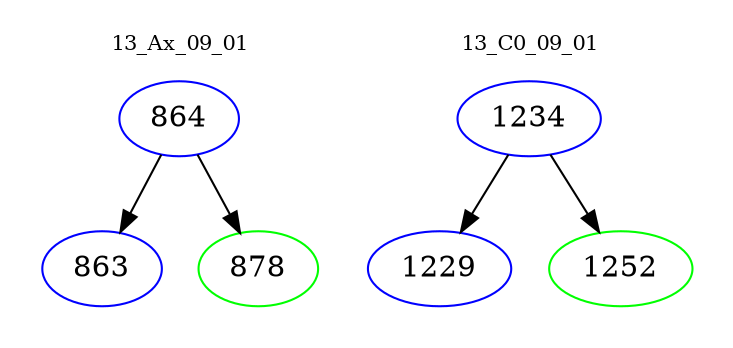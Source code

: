 digraph{
subgraph cluster_0 {
color = white
label = "13_Ax_09_01";
fontsize=10;
T0_864 [label="864", color="blue"]
T0_864 -> T0_863 [color="black"]
T0_863 [label="863", color="blue"]
T0_864 -> T0_878 [color="black"]
T0_878 [label="878", color="green"]
}
subgraph cluster_1 {
color = white
label = "13_C0_09_01";
fontsize=10;
T1_1234 [label="1234", color="blue"]
T1_1234 -> T1_1229 [color="black"]
T1_1229 [label="1229", color="blue"]
T1_1234 -> T1_1252 [color="black"]
T1_1252 [label="1252", color="green"]
}
}

